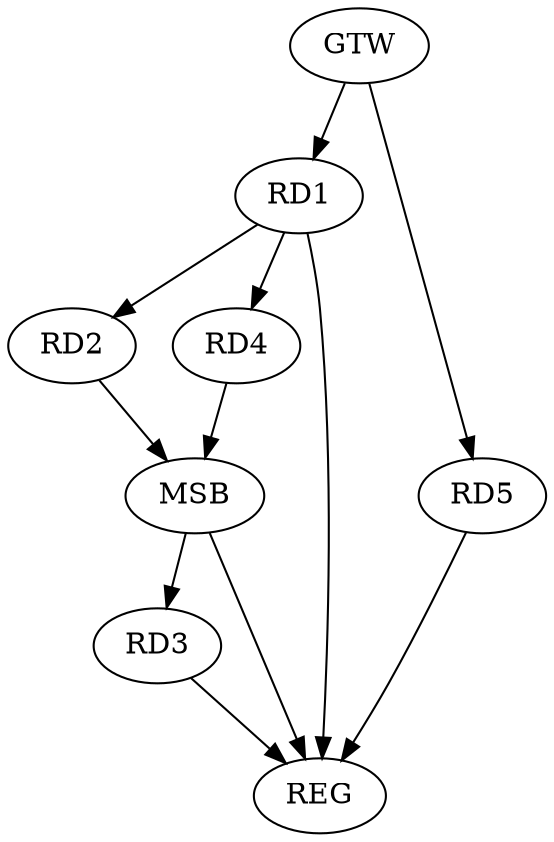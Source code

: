 strict digraph G {
  RD1 [ label="RD1" ];
  RD2 [ label="RD2" ];
  RD3 [ label="RD3" ];
  RD4 [ label="RD4" ];
  RD5 [ label="RD5" ];
  GTW [ label="GTW" ];
  REG [ label="REG" ];
  MSB [ label="MSB" ];
  RD1 -> RD2;
  RD1 -> RD4;
  GTW -> RD1;
  GTW -> RD5;
  RD1 -> REG;
  RD3 -> REG;
  RD5 -> REG;
  RD2 -> MSB;
  MSB -> RD3;
  MSB -> REG;
  RD4 -> MSB;
}
